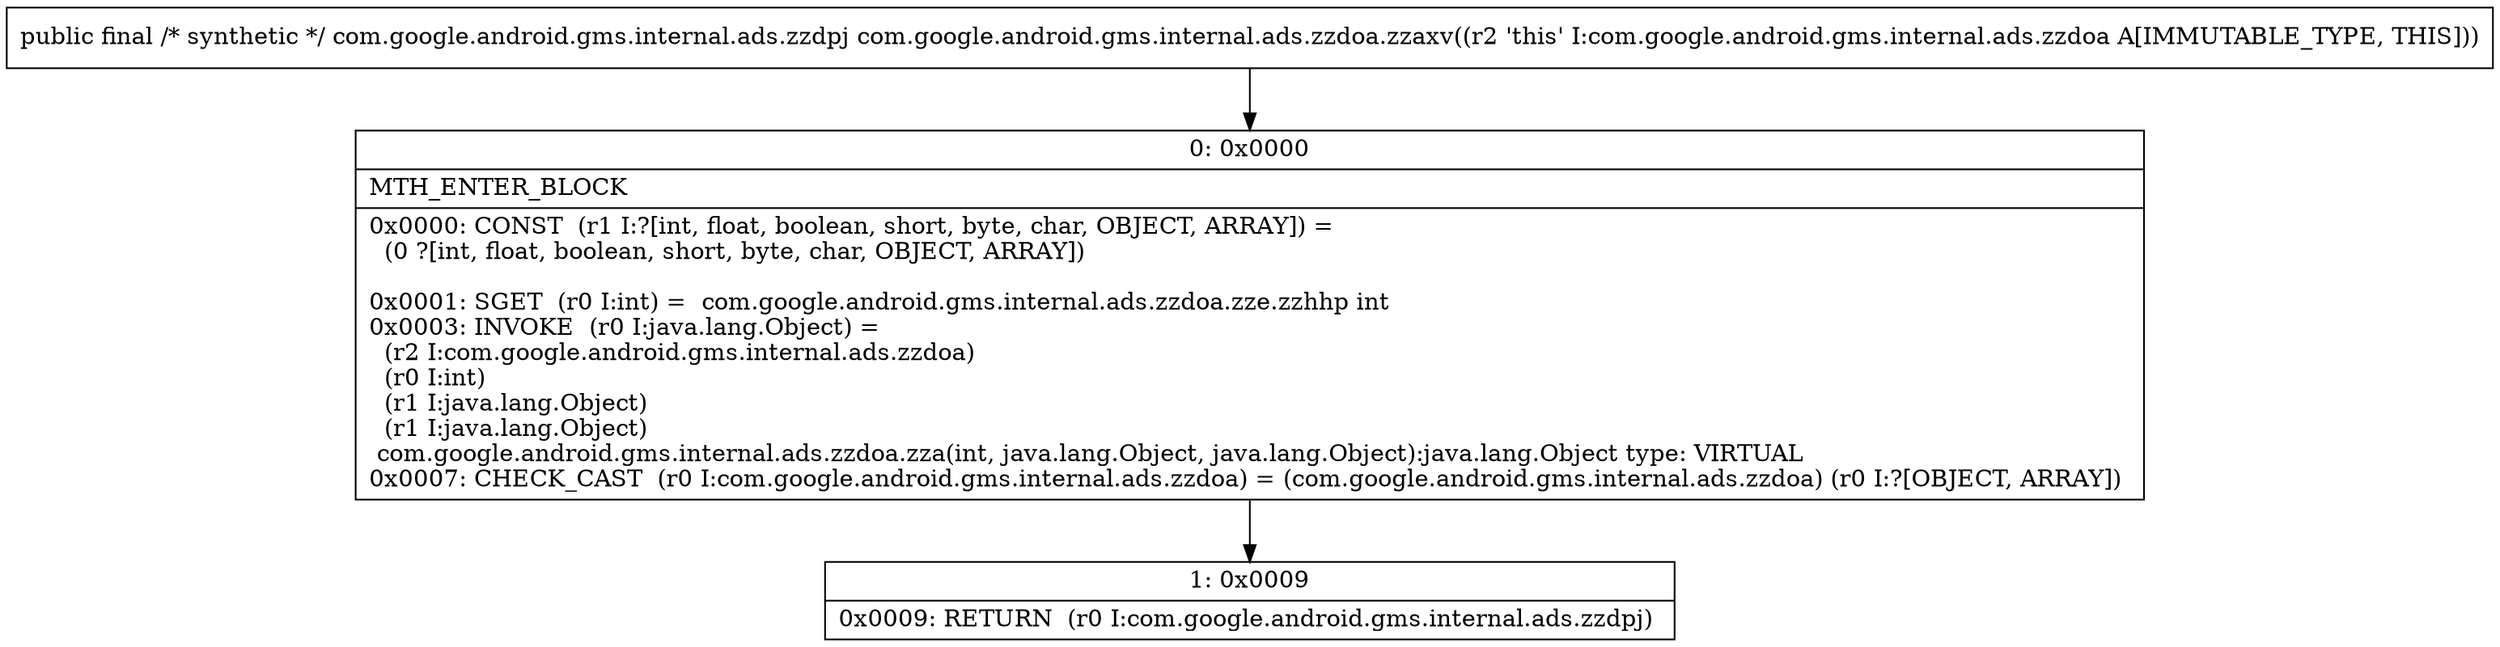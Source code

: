 digraph "CFG forcom.google.android.gms.internal.ads.zzdoa.zzaxv()Lcom\/google\/android\/gms\/internal\/ads\/zzdpj;" {
Node_0 [shape=record,label="{0\:\ 0x0000|MTH_ENTER_BLOCK\l|0x0000: CONST  (r1 I:?[int, float, boolean, short, byte, char, OBJECT, ARRAY]) = \l  (0 ?[int, float, boolean, short, byte, char, OBJECT, ARRAY])\l \l0x0001: SGET  (r0 I:int) =  com.google.android.gms.internal.ads.zzdoa.zze.zzhhp int \l0x0003: INVOKE  (r0 I:java.lang.Object) = \l  (r2 I:com.google.android.gms.internal.ads.zzdoa)\l  (r0 I:int)\l  (r1 I:java.lang.Object)\l  (r1 I:java.lang.Object)\l com.google.android.gms.internal.ads.zzdoa.zza(int, java.lang.Object, java.lang.Object):java.lang.Object type: VIRTUAL \l0x0007: CHECK_CAST  (r0 I:com.google.android.gms.internal.ads.zzdoa) = (com.google.android.gms.internal.ads.zzdoa) (r0 I:?[OBJECT, ARRAY]) \l}"];
Node_1 [shape=record,label="{1\:\ 0x0009|0x0009: RETURN  (r0 I:com.google.android.gms.internal.ads.zzdpj) \l}"];
MethodNode[shape=record,label="{public final \/* synthetic *\/ com.google.android.gms.internal.ads.zzdpj com.google.android.gms.internal.ads.zzdoa.zzaxv((r2 'this' I:com.google.android.gms.internal.ads.zzdoa A[IMMUTABLE_TYPE, THIS])) }"];
MethodNode -> Node_0;
Node_0 -> Node_1;
}


